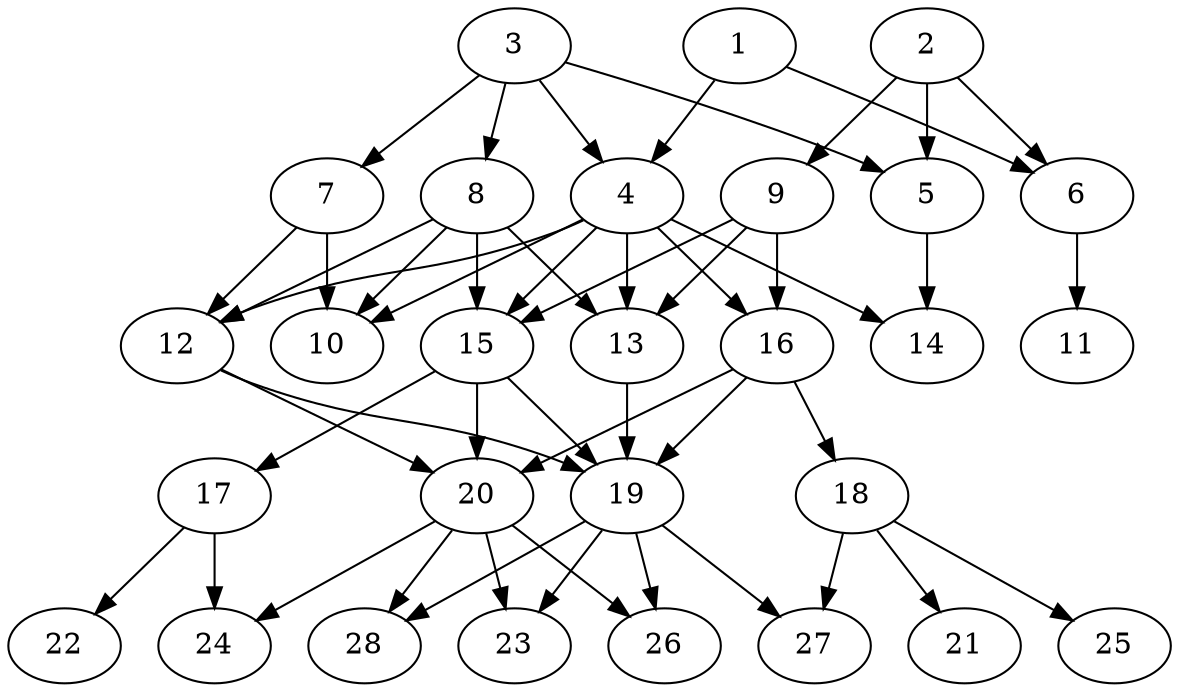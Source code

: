 // DAG (tier=2-normal, mode=data, n=28, ccr=0.440, fat=0.603, density=0.492, regular=0.482, jump=0.167, mindata=2097152, maxdata=16777216)
// DAG automatically generated by daggen at Sun Aug 24 16:33:34 2025
// /home/ermia/Project/Environments/daggen/bin/daggen --dot --ccr 0.440 --fat 0.603 --regular 0.482 --density 0.492 --jump 0.167 --mindata 2097152 --maxdata 16777216 -n 28 
digraph G {
  1 [size="1401136393659078400", alpha="0.16", expect_size="700568196829539200"]
  1 -> 4 [size ="1922325389770752"]
  1 -> 6 [size ="1922325389770752"]
  2 [size="1291663505344193024", alpha="0.08", expect_size="645831752672096512"]
  2 -> 5 [size ="471230264115200"]
  2 -> 6 [size ="471230264115200"]
  2 -> 9 [size ="471230264115200"]
  3 [size="97123955446819840", alpha="0.16", expect_size="48561977723409920"]
  3 -> 4 [size ="1994095635464192"]
  3 -> 5 [size ="1994095635464192"]
  3 -> 7 [size ="1994095635464192"]
  3 -> 8 [size ="1994095635464192"]
  4 [size="32236130133960818688", alpha="0.13", expect_size="16118065066980409344"]
  4 -> 10 [size ="81031134707712"]
  4 -> 12 [size ="81031134707712"]
  4 -> 13 [size ="81031134707712"]
  4 -> 14 [size ="81031134707712"]
  4 -> 15 [size ="81031134707712"]
  4 -> 16 [size ="81031134707712"]
  5 [size="2609541534743411712", alpha="0.12", expect_size="1304770767371705856"]
  5 -> 14 [size ="1856360161476608"]
  6 [size="38041356558934808", alpha="0.17", expect_size="19020678279467404"]
  6 -> 11 [size ="794500364500992"]
  7 [size="64923407515183400", alpha="0.04", expect_size="32461703757591700"]
  7 -> 10 [size ="1470502849740800"]
  7 -> 12 [size ="1470502849740800"]
  8 [size="2325283073591421", alpha="0.03", expect_size="1162641536795710"]
  8 -> 10 [size ="266932896923648"]
  8 -> 12 [size ="266932896923648"]
  8 -> 13 [size ="266932896923648"]
  8 -> 15 [size ="266932896923648"]
  9 [size="225960716096596000", alpha="0.10", expect_size="112980358048298000"]
  9 -> 13 [size ="140119692541952"]
  9 -> 15 [size ="140119692541952"]
  9 -> 16 [size ="140119692541952"]
  10 [size="5258507448369043", alpha="0.07", expect_size="2629253724184521"]
  11 [size="2214014036117760770048", alpha="0.16", expect_size="1107007018058880385024"]
  12 [size="1440187639566354", alpha="0.19", expect_size="720093819783177"]
  12 -> 19 [size ="55061514289152"]
  12 -> 20 [size ="55061514289152"]
  13 [size="514263283524875072", alpha="0.05", expect_size="257131641762437536"]
  13 -> 19 [size ="1246105438257152"]
  14 [size="45214523662717264", alpha="0.10", expect_size="22607261831358632"]
  15 [size="1131463065148950", alpha="0.07", expect_size="565731532574475"]
  15 -> 17 [size ="122409923379200"]
  15 -> 19 [size ="122409923379200"]
  15 -> 20 [size ="122409923379200"]
  16 [size="97526960689393104", alpha="0.04", expect_size="48763480344696552"]
  16 -> 18 [size ="54461393272832"]
  16 -> 19 [size ="54461393272832"]
  16 -> 20 [size ="54461393272832"]
  17 [size="190712042383552384", alpha="0.11", expect_size="95356021191776192"]
  17 -> 22 [size ="118153619177472"]
  17 -> 24 [size ="118153619177472"]
  18 [size="981491378540249088000", alpha="0.06", expect_size="490745689270124544000"]
  18 -> 21 [size ="790098031411200"]
  18 -> 25 [size ="790098031411200"]
  18 -> 27 [size ="790098031411200"]
  19 [size="45777984242191352", alpha="0.02", expect_size="22888992121095676"]
  19 -> 23 [size ="81762789097472"]
  19 -> 26 [size ="81762789097472"]
  19 -> 27 [size ="81762789097472"]
  19 -> 28 [size ="81762789097472"]
  20 [size="542367457969707155456", alpha="0.02", expect_size="271183728984853577728"]
  20 -> 23 [size ="532049945427968"]
  20 -> 24 [size ="532049945427968"]
  20 -> 26 [size ="532049945427968"]
  20 -> 28 [size ="532049945427968"]
  21 [size="35676935966593808", alpha="0.06", expect_size="17838467983296904"]
  22 [size="21299265994051551232", alpha="0.03", expect_size="10649632997025775616"]
  23 [size="1232636650991670016", alpha="0.11", expect_size="616318325495835008"]
  24 [size="70846824982507000", alpha="0.05", expect_size="35423412491253500"]
  25 [size="1374982392047667712", alpha="0.03", expect_size="687491196023833856"]
  26 [size="16417431064970002432", alpha="0.02", expect_size="8208715532485001216"]
  27 [size="2800357543296866304", alpha="0.05", expect_size="1400178771648433152"]
  28 [size="78637976320935392", alpha="0.13", expect_size="39318988160467696"]
}